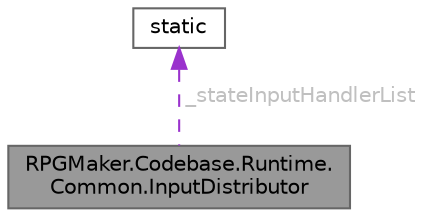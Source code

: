 digraph "RPGMaker.Codebase.Runtime.Common.InputDistributor"
{
 // LATEX_PDF_SIZE
  bgcolor="transparent";
  edge [fontname=Helvetica,fontsize=10,labelfontname=Helvetica,labelfontsize=10];
  node [fontname=Helvetica,fontsize=10,shape=box,height=0.2,width=0.4];
  Node1 [id="Node000001",label="RPGMaker.Codebase.Runtime.\lCommon.InputDistributor",height=0.2,width=0.4,color="gray40", fillcolor="grey60", style="filled", fontcolor="black",tooltip="😁 ゲームの状態に応じて、実行するべきキーやマウスイベントを決定する"];
  Node2 -> Node1 [id="edge1_Node000001_Node000002",dir="back",color="darkorchid3",style="dashed",tooltip=" ",label=" _stateInputHandlerList",fontcolor="grey" ];
  Node2 [id="Node000002",label="static",height=0.2,width=0.4,color="gray40", fillcolor="white", style="filled",tooltip=" "];
}
